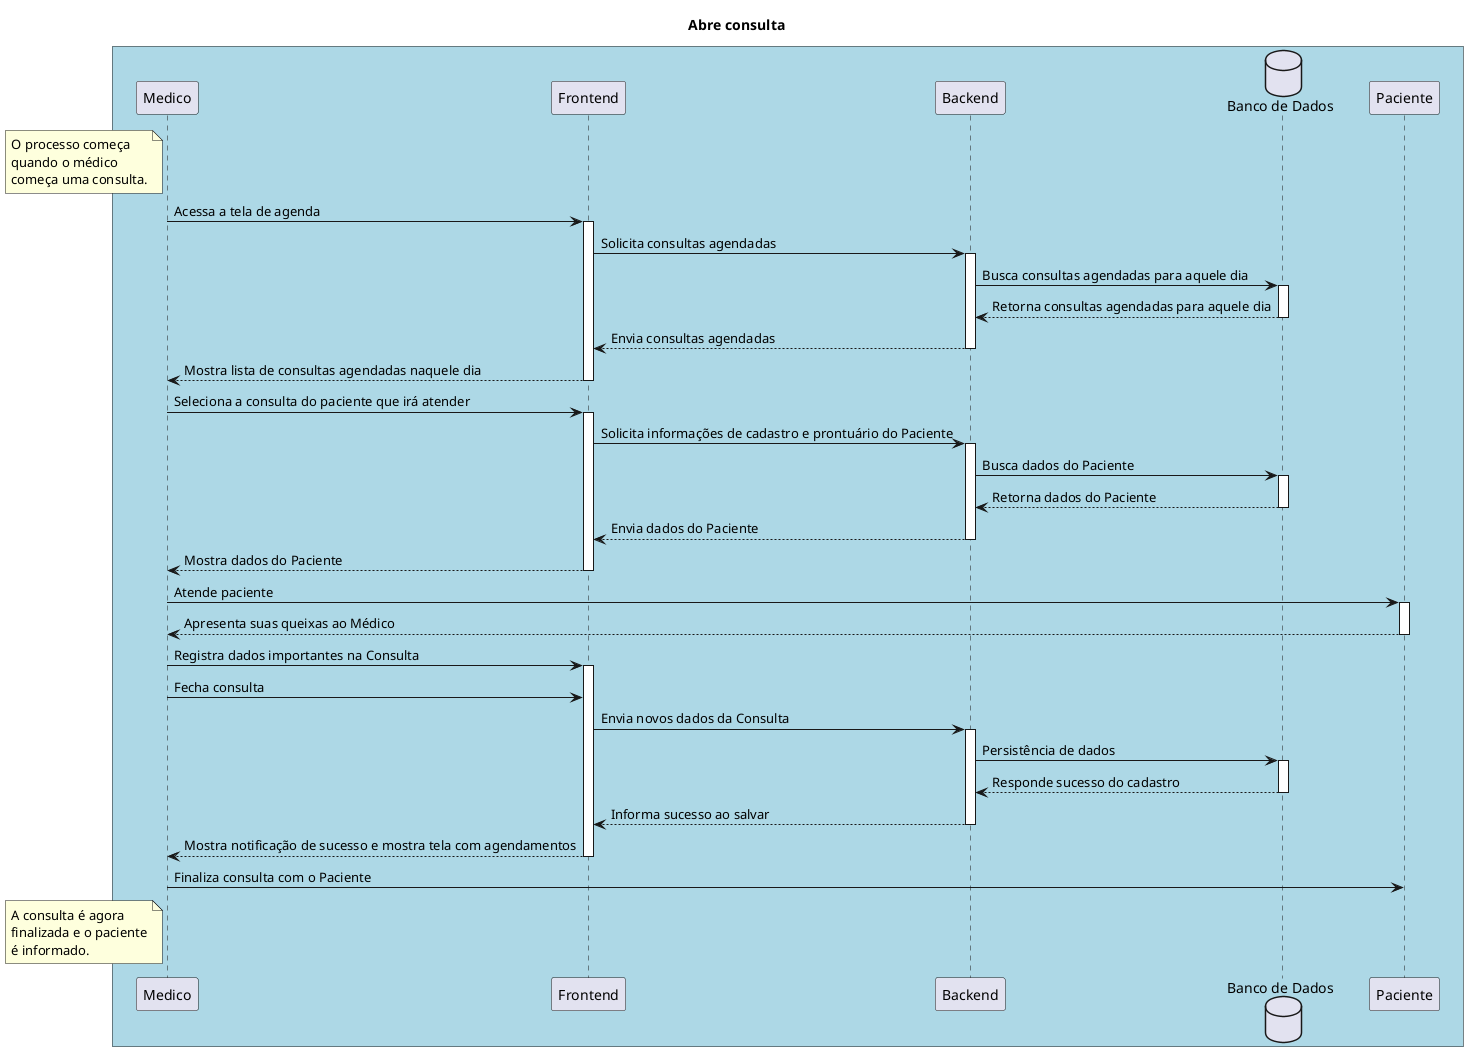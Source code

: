 @startuml
skinparam participantPadding 20
skinparam boxPadding 10

title "Abre consulta" 

box #LightBlue
participant "Medico" as M
participant "Frontend" as F
participant "Backend" as B
database "Banco de Dados" as DB
participant "Paciente" as P

note left of M
  O processo começa
  quando o médico
  começa uma consulta.
end note

M -> F: Acessa a tela de agenda
activate F
F -> B: Solicita consultas agendadas
activate B
B -> DB: Busca consultas agendadas para aquele dia
activate DB
DB --> B: Retorna consultas agendadas para aquele dia
deactivate DB
B --> F: Envia consultas agendadas
deactivate B
F --> M: Mostra lista de consultas agendadas naquele dia
deactivate F
M -> F: Seleciona a consulta do paciente que irá atender
activate F
F -> B: Solicita informações de cadastro e prontuário do Paciente
activate B
B -> DB: Busca dados do Paciente
activate DB
DB --> B: Retorna dados do Paciente
deactivate DB
B --> F: Envia dados do Paciente
deactivate B
F --> M: Mostra dados do Paciente
deactivate F
M -> P: Atende paciente
activate P
P --> M: Apresenta suas queixas ao Médico
deactivate P
M -> F: Registra dados importantes na Consulta
activate F
M -> F: Fecha consulta
F -> B: Envia novos dados da Consulta
activate B
B -> DB: Persistência de dados
activate DB
DB --> B: Responde sucesso do cadastro
deactivate DB
B --> F: Informa sucesso ao salvar
deactivate B
F --> M: Mostra notificação de sucesso e mostra tela com agendamentos
deactivate F

M -> P: Finaliza consulta com o Paciente

note left of M
  A consulta é agora
  finalizada e o paciente
  é informado.
end note

@enduml
